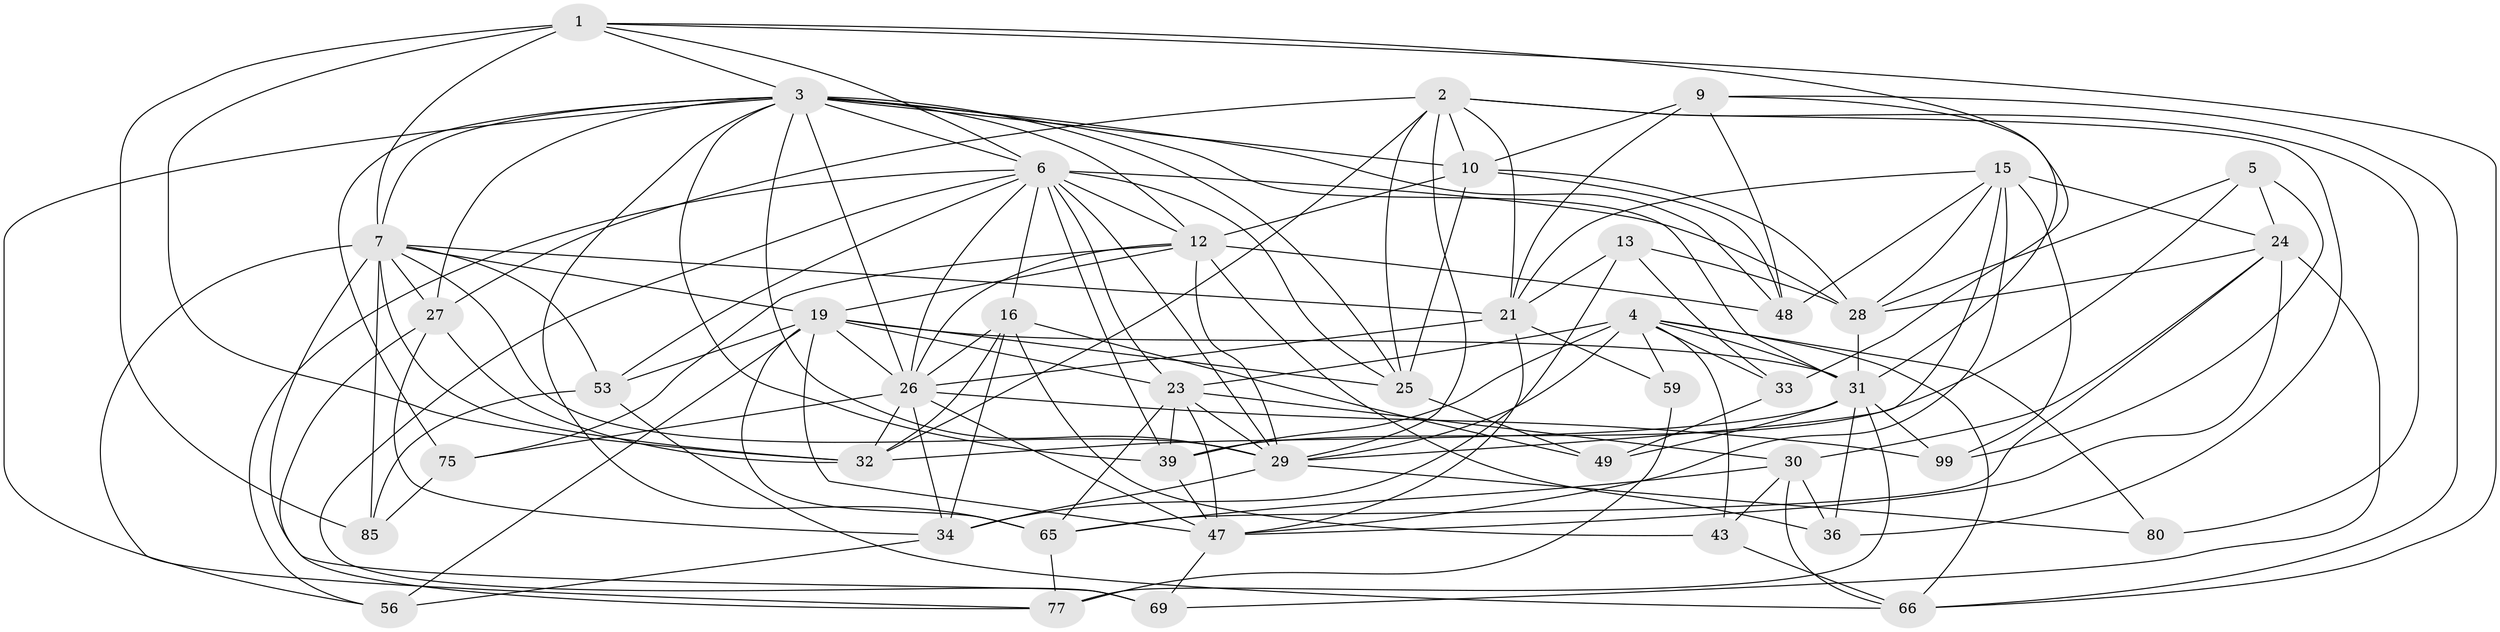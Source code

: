 // original degree distribution, {4: 1.0}
// Generated by graph-tools (version 1.1) at 2025/20/03/04/25 18:20:43]
// undirected, 44 vertices, 145 edges
graph export_dot {
graph [start="1"]
  node [color=gray90,style=filled];
  1 [super="+54+60"];
  2 [super="+74+20"];
  3 [super="+41+64+8"];
  4 [super="+18+83"];
  5;
  6 [super="+79+63+17"];
  7 [super="+58+14"];
  9 [super="+78"];
  10 [super="+93+106"];
  12 [super="+96+62"];
  13;
  15 [super="+90+97"];
  16 [super="+61"];
  19 [super="+73"];
  21 [super="+38"];
  23 [super="+70+107"];
  24 [super="+46+84"];
  25 [super="+52"];
  26 [super="+110+104+42"];
  27 [super="+37"];
  28 [super="+45+111"];
  29 [super="+108+51+57"];
  30 [super="+102"];
  31 [super="+100+40"];
  32 [super="+50+35"];
  33;
  34 [super="+71"];
  36;
  39 [super="+86"];
  43;
  47 [super="+101+55"];
  48 [super="+98"];
  49;
  53 [super="+81"];
  56;
  59;
  65 [super="+89"];
  66 [super="+67"];
  69;
  75;
  77 [super="+95"];
  80;
  85;
  99;
  1 -- 85;
  1 -- 3;
  1 -- 32 [weight=2];
  1 -- 33;
  1 -- 7;
  1 -- 66;
  1 -- 6;
  2 -- 36;
  2 -- 80;
  2 -- 27;
  2 -- 25;
  2 -- 10;
  2 -- 21;
  2 -- 29;
  2 -- 32;
  3 -- 31;
  3 -- 56;
  3 -- 12;
  3 -- 29;
  3 -- 75;
  3 -- 39;
  3 -- 6;
  3 -- 26;
  3 -- 7;
  3 -- 48 [weight=2];
  3 -- 65;
  3 -- 25;
  3 -- 10;
  3 -- 27;
  4 -- 80 [weight=2];
  4 -- 43;
  4 -- 39;
  4 -- 66;
  4 -- 23;
  4 -- 33;
  4 -- 59;
  4 -- 29;
  4 -- 31;
  5 -- 99;
  5 -- 24;
  5 -- 39;
  5 -- 28;
  6 -- 39;
  6 -- 23;
  6 -- 56;
  6 -- 12;
  6 -- 53;
  6 -- 16;
  6 -- 69;
  6 -- 25;
  6 -- 26;
  6 -- 28 [weight=2];
  6 -- 29;
  7 -- 32;
  7 -- 69;
  7 -- 53 [weight=2];
  7 -- 21;
  7 -- 77;
  7 -- 29;
  7 -- 19;
  7 -- 85;
  7 -- 27;
  9 -- 10 [weight=2];
  9 -- 48;
  9 -- 31;
  9 -- 66;
  9 -- 21;
  10 -- 12;
  10 -- 28;
  10 -- 48;
  10 -- 25;
  12 -- 75;
  12 -- 29;
  12 -- 48;
  12 -- 19;
  12 -- 36;
  12 -- 26 [weight=2];
  13 -- 33;
  13 -- 21;
  13 -- 28;
  13 -- 34;
  15 -- 24 [weight=2];
  15 -- 29;
  15 -- 99;
  15 -- 47;
  15 -- 28;
  15 -- 48;
  15 -- 21;
  16 -- 49;
  16 -- 26;
  16 -- 43;
  16 -- 34;
  16 -- 32;
  19 -- 31;
  19 -- 65;
  19 -- 23;
  19 -- 56;
  19 -- 25;
  19 -- 26;
  19 -- 47;
  19 -- 53;
  21 -- 59;
  21 -- 47;
  21 -- 26;
  23 -- 30;
  23 -- 29;
  23 -- 65;
  23 -- 39;
  23 -- 47;
  24 -- 30;
  24 -- 69;
  24 -- 47;
  24 -- 28;
  24 -- 65;
  25 -- 49;
  26 -- 99;
  26 -- 34;
  26 -- 75;
  26 -- 32;
  26 -- 47;
  27 -- 77;
  27 -- 34;
  27 -- 32;
  28 -- 31;
  29 -- 34;
  29 -- 80;
  30 -- 43;
  30 -- 66;
  30 -- 36;
  30 -- 65;
  31 -- 32;
  31 -- 49;
  31 -- 99;
  31 -- 36;
  31 -- 77;
  33 -- 49;
  34 -- 56;
  39 -- 47;
  43 -- 66;
  47 -- 69;
  53 -- 66;
  53 -- 85;
  59 -- 77 [weight=2];
  65 -- 77;
  75 -- 85;
}
